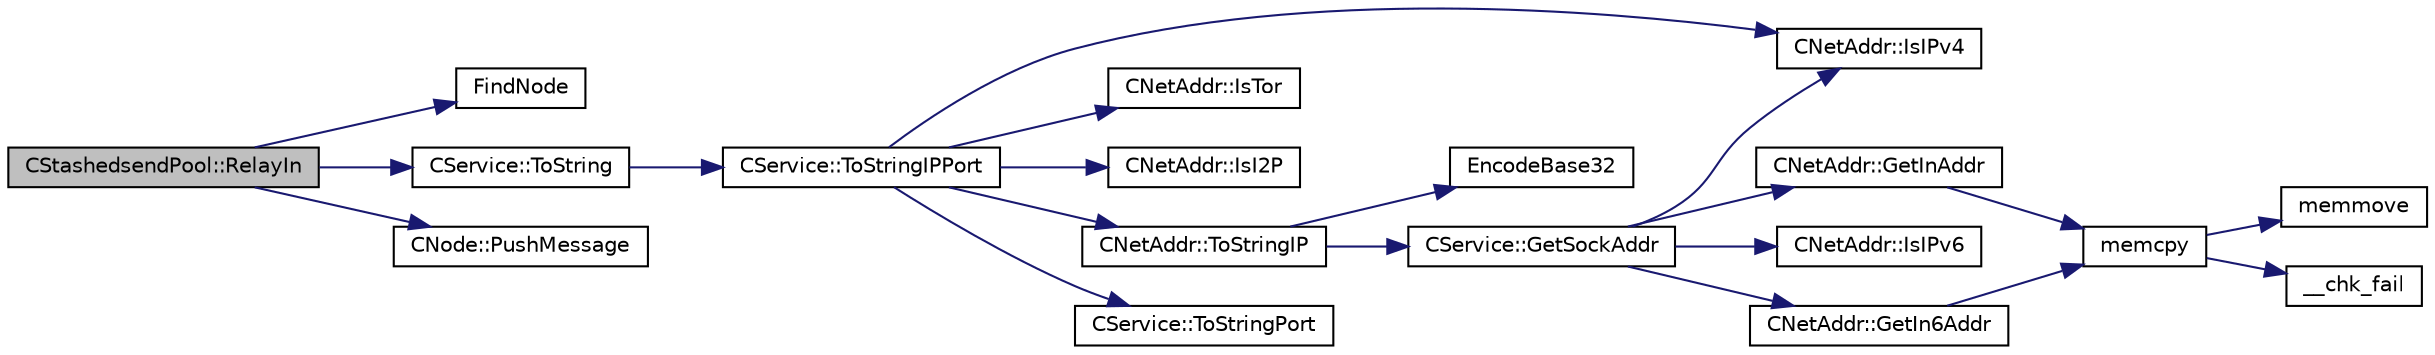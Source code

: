 digraph "CStashedsendPool::RelayIn"
{
  edge [fontname="Helvetica",fontsize="10",labelfontname="Helvetica",labelfontsize="10"];
  node [fontname="Helvetica",fontsize="10",shape=record];
  rankdir="LR";
  Node2284 [label="CStashedsendPool::RelayIn",height=0.2,width=0.4,color="black", fillcolor="grey75", style="filled", fontcolor="black"];
  Node2284 -> Node2285 [color="midnightblue",fontsize="10",style="solid",fontname="Helvetica"];
  Node2285 [label="FindNode",height=0.2,width=0.4,color="black", fillcolor="white", style="filled",URL="$dd/d84/net_8cpp.html#a66a7371d8e724cac0b4495169cdf2859"];
  Node2284 -> Node2286 [color="midnightblue",fontsize="10",style="solid",fontname="Helvetica"];
  Node2286 [label="CService::ToString",height=0.2,width=0.4,color="black", fillcolor="white", style="filled",URL="$d3/dcc/class_c_service.html#a225473158bc07c87a6a862160d73cfea"];
  Node2286 -> Node2287 [color="midnightblue",fontsize="10",style="solid",fontname="Helvetica"];
  Node2287 [label="CService::ToStringIPPort",height=0.2,width=0.4,color="black", fillcolor="white", style="filled",URL="$d3/dcc/class_c_service.html#a224204c838b12eeb49ca7eabe6f75004"];
  Node2287 -> Node2288 [color="midnightblue",fontsize="10",style="solid",fontname="Helvetica"];
  Node2288 [label="CNetAddr::IsIPv4",height=0.2,width=0.4,color="black", fillcolor="white", style="filled",URL="$d3/dc3/class_c_net_addr.html#a7021b79e9a33c342b68db09dbb6c2293"];
  Node2287 -> Node2289 [color="midnightblue",fontsize="10",style="solid",fontname="Helvetica"];
  Node2289 [label="CNetAddr::IsTor",height=0.2,width=0.4,color="black", fillcolor="white", style="filled",URL="$d3/dc3/class_c_net_addr.html#a4db37b4997ff3b8c57959f2aa915a9a3"];
  Node2287 -> Node2290 [color="midnightblue",fontsize="10",style="solid",fontname="Helvetica"];
  Node2290 [label="CNetAddr::IsI2P",height=0.2,width=0.4,color="black", fillcolor="white", style="filled",URL="$d3/dc3/class_c_net_addr.html#afc07b09ccfd8406c5aa30ce009727eab"];
  Node2287 -> Node2291 [color="midnightblue",fontsize="10",style="solid",fontname="Helvetica"];
  Node2291 [label="CNetAddr::ToStringIP",height=0.2,width=0.4,color="black", fillcolor="white", style="filled",URL="$d3/dc3/class_c_net_addr.html#a0c8d9b5ed3824546ff4dccca3b28b073"];
  Node2291 -> Node2292 [color="midnightblue",fontsize="10",style="solid",fontname="Helvetica"];
  Node2292 [label="EncodeBase32",height=0.2,width=0.4,color="black", fillcolor="white", style="filled",URL="$df/d2d/util_8cpp.html#a71aa75e646de8a10971f887bc71d9a75"];
  Node2291 -> Node2293 [color="midnightblue",fontsize="10",style="solid",fontname="Helvetica"];
  Node2293 [label="CService::GetSockAddr",height=0.2,width=0.4,color="black", fillcolor="white", style="filled",URL="$d3/dcc/class_c_service.html#ac4c6d655fab3af40937f0b0c65581745"];
  Node2293 -> Node2288 [color="midnightblue",fontsize="10",style="solid",fontname="Helvetica"];
  Node2293 -> Node2294 [color="midnightblue",fontsize="10",style="solid",fontname="Helvetica"];
  Node2294 [label="CNetAddr::GetInAddr",height=0.2,width=0.4,color="black", fillcolor="white", style="filled",URL="$d3/dc3/class_c_net_addr.html#a4f73432c55d4acb6b9e4c54833eefea6"];
  Node2294 -> Node2295 [color="midnightblue",fontsize="10",style="solid",fontname="Helvetica"];
  Node2295 [label="memcpy",height=0.2,width=0.4,color="black", fillcolor="white", style="filled",URL="$d5/d9f/glibc__compat_8cpp.html#a0f46826ab0466591e136db24394923cf"];
  Node2295 -> Node2296 [color="midnightblue",fontsize="10",style="solid",fontname="Helvetica"];
  Node2296 [label="memmove",height=0.2,width=0.4,color="black", fillcolor="white", style="filled",URL="$d5/d9f/glibc__compat_8cpp.html#a9778d49e9029dd75bc53ecbbf9f5e9a1"];
  Node2295 -> Node2297 [color="midnightblue",fontsize="10",style="solid",fontname="Helvetica"];
  Node2297 [label="__chk_fail",height=0.2,width=0.4,color="black", fillcolor="white", style="filled",URL="$d5/d9f/glibc__compat_8cpp.html#a424ac71631da5ada2976630ff67051d1"];
  Node2293 -> Node2298 [color="midnightblue",fontsize="10",style="solid",fontname="Helvetica"];
  Node2298 [label="CNetAddr::IsIPv6",height=0.2,width=0.4,color="black", fillcolor="white", style="filled",URL="$d3/dc3/class_c_net_addr.html#aad5f7a372c56ccf4d773f728b6b46e18"];
  Node2293 -> Node2299 [color="midnightblue",fontsize="10",style="solid",fontname="Helvetica"];
  Node2299 [label="CNetAddr::GetIn6Addr",height=0.2,width=0.4,color="black", fillcolor="white", style="filled",URL="$d3/dc3/class_c_net_addr.html#a3616012f94b27148e5b8e27d943d4884"];
  Node2299 -> Node2295 [color="midnightblue",fontsize="10",style="solid",fontname="Helvetica"];
  Node2287 -> Node2300 [color="midnightblue",fontsize="10",style="solid",fontname="Helvetica"];
  Node2300 [label="CService::ToStringPort",height=0.2,width=0.4,color="black", fillcolor="white", style="filled",URL="$d3/dcc/class_c_service.html#a95d6f24b6a613fca24734ba4e38ef3dc"];
  Node2284 -> Node2301 [color="midnightblue",fontsize="10",style="solid",fontname="Helvetica"];
  Node2301 [label="CNode::PushMessage",height=0.2,width=0.4,color="black", fillcolor="white", style="filled",URL="$d1/d64/class_c_node.html#a204fda3d33404cb37698c085b1583ab2"];
}
